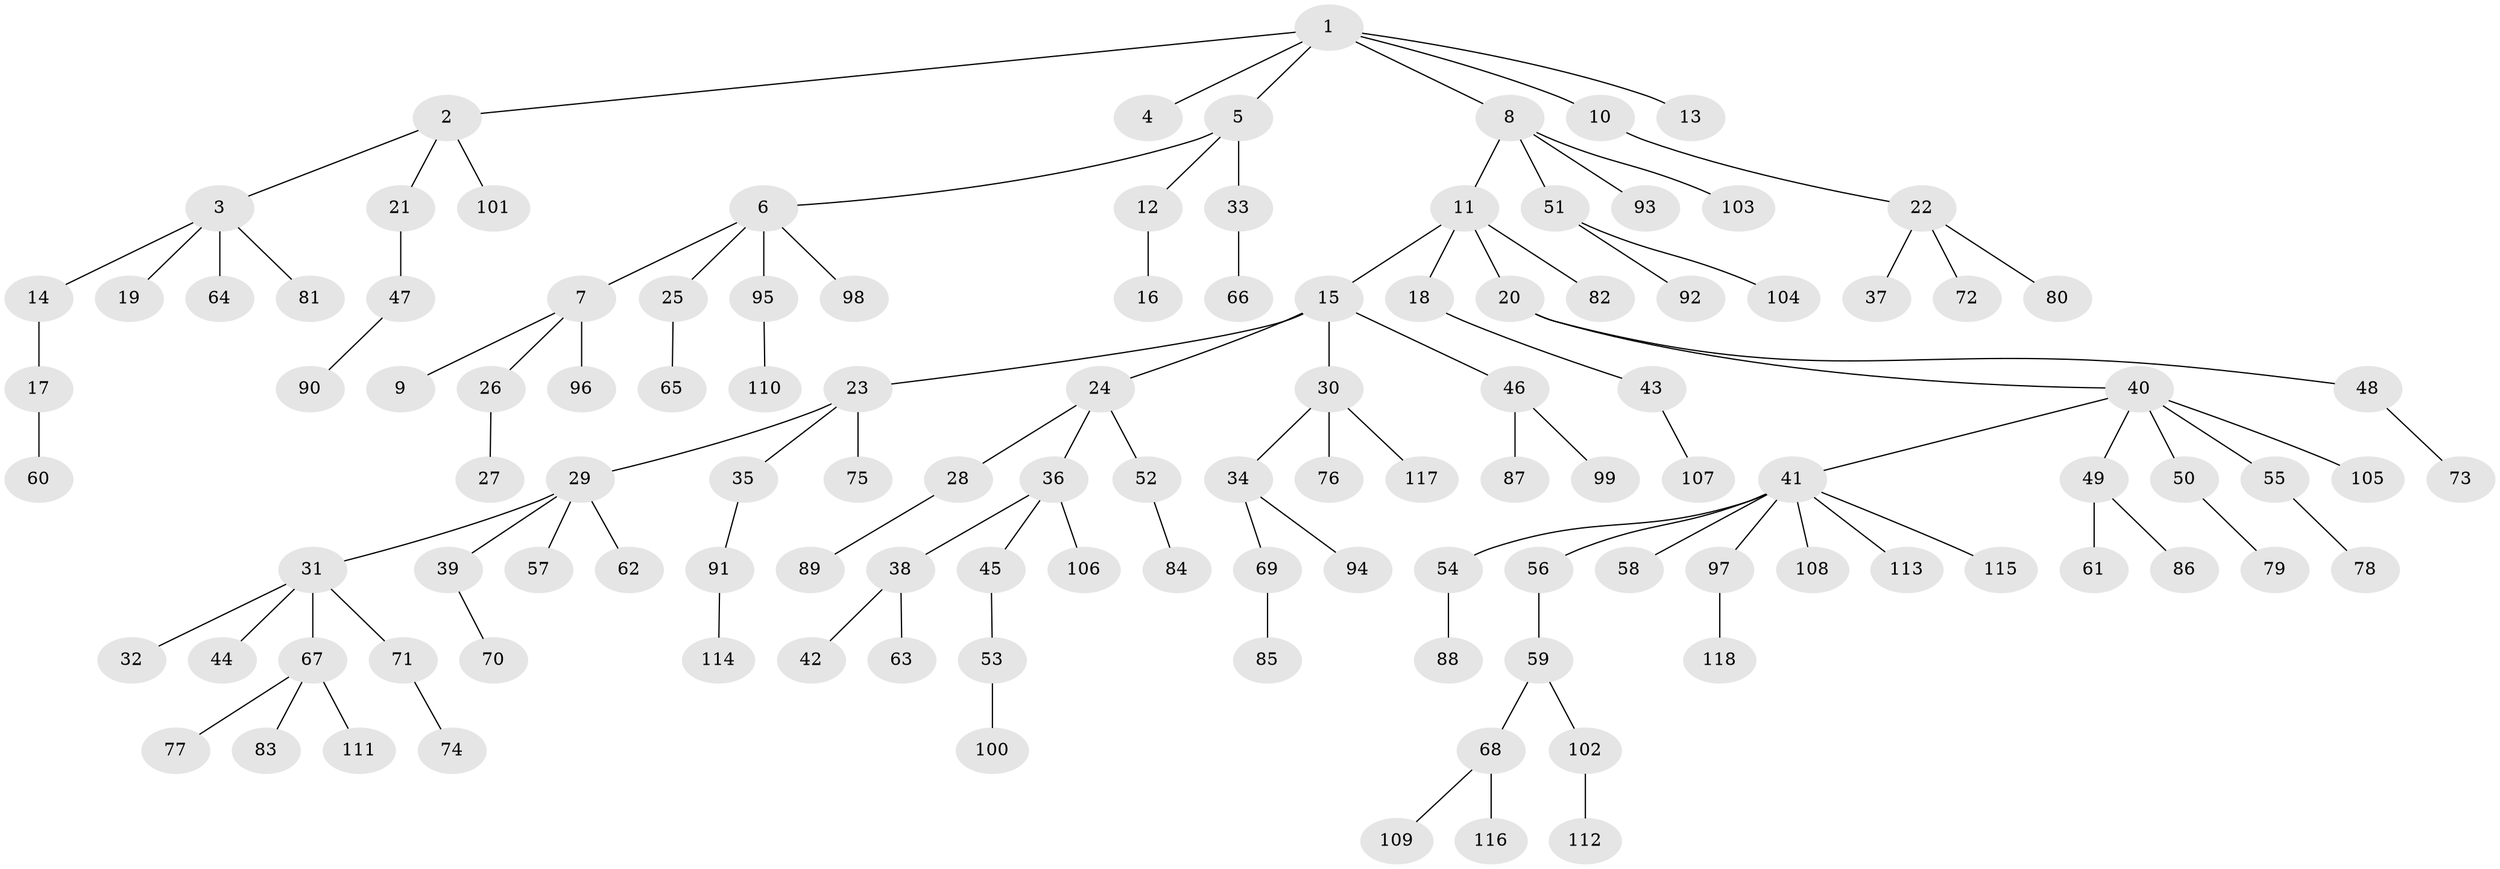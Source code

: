 // Generated by graph-tools (version 1.1) at 2025/02/03/09/25 03:02:29]
// undirected, 118 vertices, 117 edges
graph export_dot {
graph [start="1"]
  node [color=gray90,style=filled];
  1;
  2;
  3;
  4;
  5;
  6;
  7;
  8;
  9;
  10;
  11;
  12;
  13;
  14;
  15;
  16;
  17;
  18;
  19;
  20;
  21;
  22;
  23;
  24;
  25;
  26;
  27;
  28;
  29;
  30;
  31;
  32;
  33;
  34;
  35;
  36;
  37;
  38;
  39;
  40;
  41;
  42;
  43;
  44;
  45;
  46;
  47;
  48;
  49;
  50;
  51;
  52;
  53;
  54;
  55;
  56;
  57;
  58;
  59;
  60;
  61;
  62;
  63;
  64;
  65;
  66;
  67;
  68;
  69;
  70;
  71;
  72;
  73;
  74;
  75;
  76;
  77;
  78;
  79;
  80;
  81;
  82;
  83;
  84;
  85;
  86;
  87;
  88;
  89;
  90;
  91;
  92;
  93;
  94;
  95;
  96;
  97;
  98;
  99;
  100;
  101;
  102;
  103;
  104;
  105;
  106;
  107;
  108;
  109;
  110;
  111;
  112;
  113;
  114;
  115;
  116;
  117;
  118;
  1 -- 2;
  1 -- 4;
  1 -- 5;
  1 -- 8;
  1 -- 10;
  1 -- 13;
  2 -- 3;
  2 -- 21;
  2 -- 101;
  3 -- 14;
  3 -- 19;
  3 -- 64;
  3 -- 81;
  5 -- 6;
  5 -- 12;
  5 -- 33;
  6 -- 7;
  6 -- 25;
  6 -- 95;
  6 -- 98;
  7 -- 9;
  7 -- 26;
  7 -- 96;
  8 -- 11;
  8 -- 51;
  8 -- 93;
  8 -- 103;
  10 -- 22;
  11 -- 15;
  11 -- 18;
  11 -- 20;
  11 -- 82;
  12 -- 16;
  14 -- 17;
  15 -- 23;
  15 -- 24;
  15 -- 30;
  15 -- 46;
  17 -- 60;
  18 -- 43;
  20 -- 40;
  20 -- 48;
  21 -- 47;
  22 -- 37;
  22 -- 72;
  22 -- 80;
  23 -- 29;
  23 -- 35;
  23 -- 75;
  24 -- 28;
  24 -- 36;
  24 -- 52;
  25 -- 65;
  26 -- 27;
  28 -- 89;
  29 -- 31;
  29 -- 39;
  29 -- 57;
  29 -- 62;
  30 -- 34;
  30 -- 76;
  30 -- 117;
  31 -- 32;
  31 -- 44;
  31 -- 67;
  31 -- 71;
  33 -- 66;
  34 -- 69;
  34 -- 94;
  35 -- 91;
  36 -- 38;
  36 -- 45;
  36 -- 106;
  38 -- 42;
  38 -- 63;
  39 -- 70;
  40 -- 41;
  40 -- 49;
  40 -- 50;
  40 -- 55;
  40 -- 105;
  41 -- 54;
  41 -- 56;
  41 -- 58;
  41 -- 97;
  41 -- 108;
  41 -- 113;
  41 -- 115;
  43 -- 107;
  45 -- 53;
  46 -- 87;
  46 -- 99;
  47 -- 90;
  48 -- 73;
  49 -- 61;
  49 -- 86;
  50 -- 79;
  51 -- 92;
  51 -- 104;
  52 -- 84;
  53 -- 100;
  54 -- 88;
  55 -- 78;
  56 -- 59;
  59 -- 68;
  59 -- 102;
  67 -- 77;
  67 -- 83;
  67 -- 111;
  68 -- 109;
  68 -- 116;
  69 -- 85;
  71 -- 74;
  91 -- 114;
  95 -- 110;
  97 -- 118;
  102 -- 112;
}
